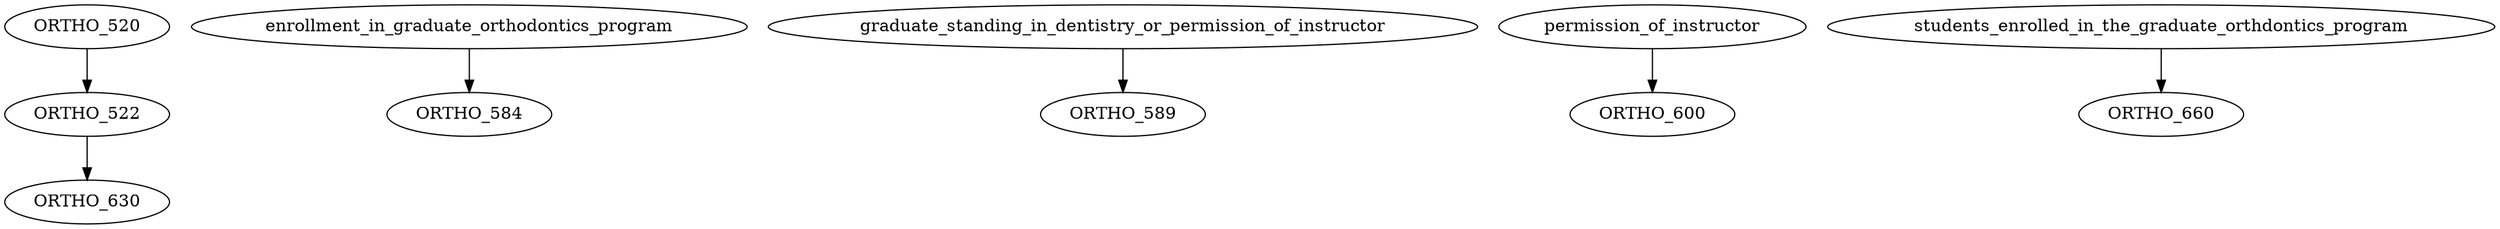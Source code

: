 digraph G {
    edge [color=black];
    ORTHO_520 -> ORTHO_522;
    edge [color=black];
    enrollment_in_graduate_orthodontics_program -> ORTHO_584;
    edge [color=black];
    graduate_standing_in_dentistry_or_permission_of_instructor -> ORTHO_589;
    edge [color=black];
    permission_of_instructor -> ORTHO_600;
    edge [color=black];
    ORTHO_522 -> ORTHO_630;
    edge [color=black];
    students_enrolled_in_the_graduate_orthdontics_program -> ORTHO_660;
}
